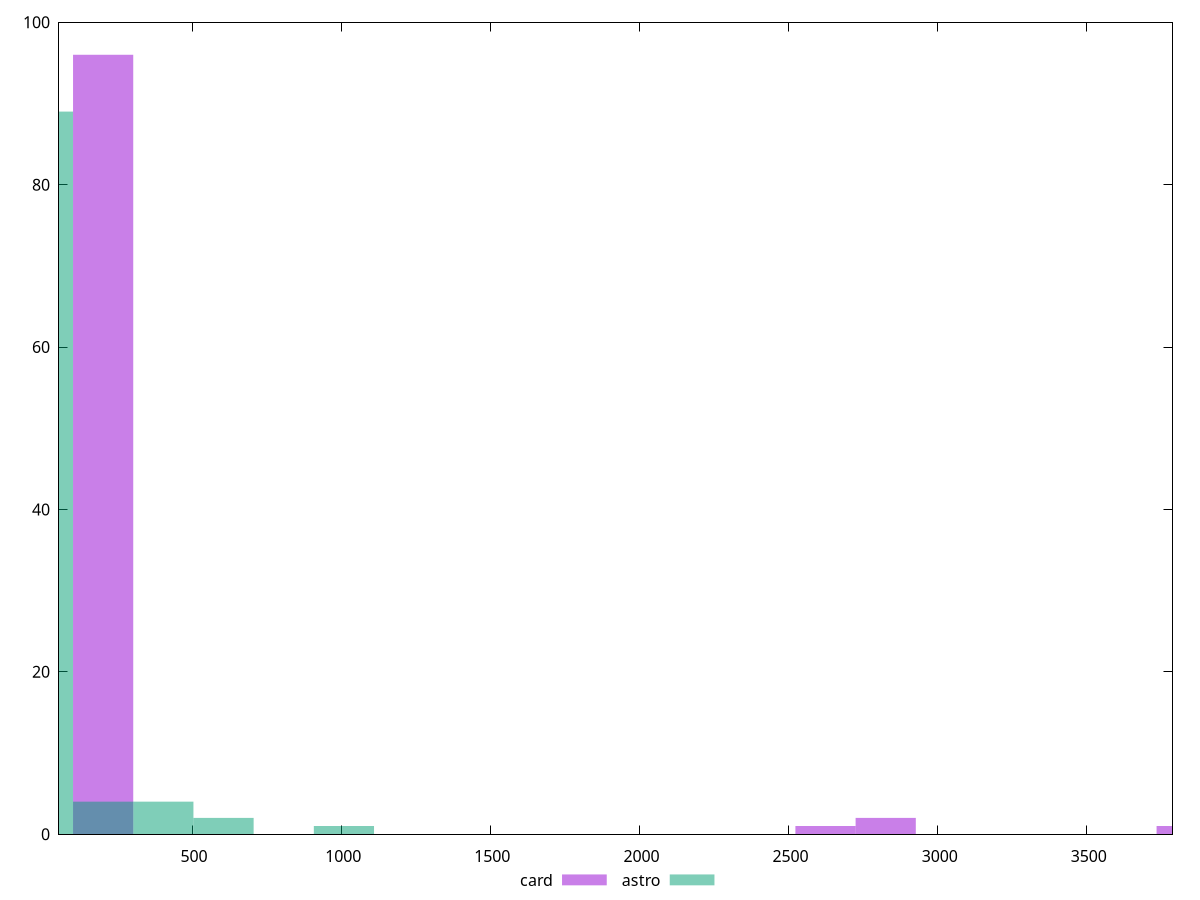 reset

$card <<EOF
3834.806761754244 1
201.83193482917073 96
2825.6470876083904 2
2623.8151527792197 1
EOF

$astro <<EOF
1009.1596741458536 1
605.4958044875123 2
0 89
201.83193482917073 4
403.66386965834147 4
EOF

set key outside below
set boxwidth 201.83193482917073
set xrange [53.836:3787.246]
set yrange [0:100]
set trange [0:100]
set style fill transparent solid 0.5 noborder
set terminal svg size 640, 500 enhanced background rgb 'white'
set output "reports/report_00031_2021-02-24T23-18-18.084Z/server-response-time/comparison/histogram/2_vs_3.svg"

plot $card title "card" with boxes, \
     $astro title "astro" with boxes

reset
